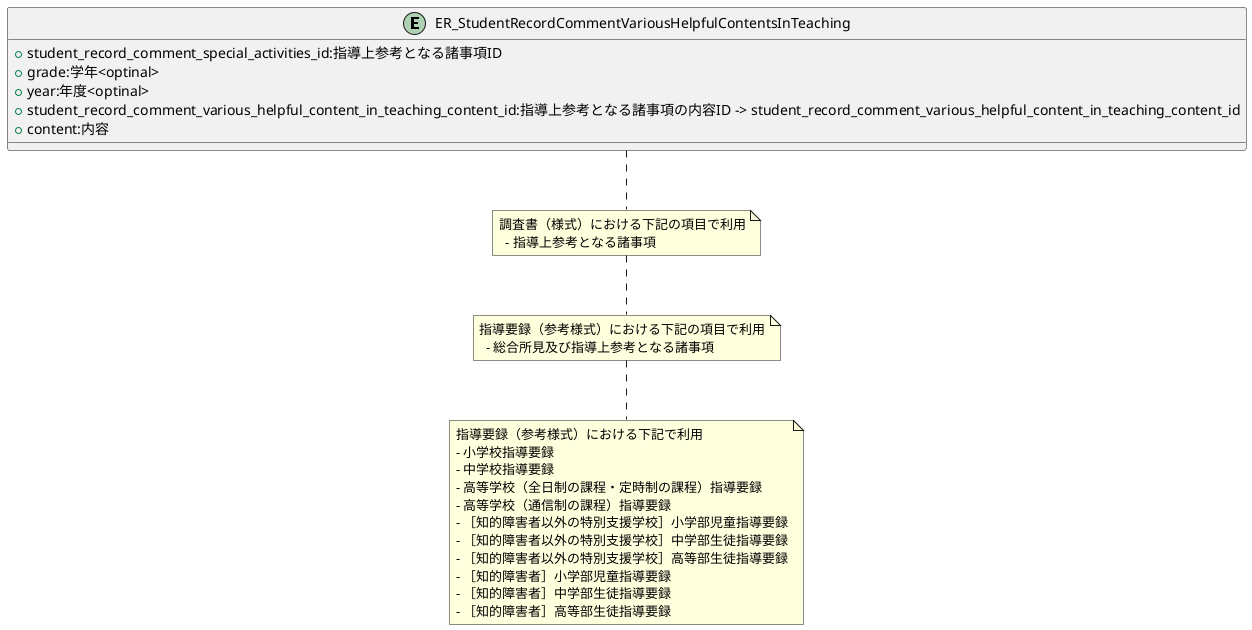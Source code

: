 @startuml

entity "ER_StudentRecordCommentVariousHelpfulContentsInTeaching"{
    + student_record_comment_special_activities_id:指導上参考となる諸事項ID
    + grade:学年<optinal>
    + year:年度<optinal>
    + student_record_comment_various_helpful_content_in_teaching_content_id:指導上参考となる諸事項の内容ID -> student_record_comment_various_helpful_content_in_teaching_content_id
    + content:内容
}

note bottom
調査書（様式）における下記の項目で利用
  - 指導上参考となる諸事項
end note

note bottom
指導要録（参考様式）における下記の項目で利用
  - 総合所見及び指導上参考となる諸事項
end note

note bottom
指導要録（参考様式）における下記で利用
- 小学校指導要録
- 中学校指導要録
- 高等学校（全日制の課程・定時制の課程）指導要録
- 高等学校（通信制の課程）指導要録
- ［知的障害者以外の特別支援学校］小学部児童指導要録
- ［知的障害者以外の特別支援学校］中学部生徒指導要録
- ［知的障害者以外の特別支援学校］高等部生徒指導要録
- ［知的障害者］小学部児童指導要録
- ［知的障害者］中学部生徒指導要録
- ［知的障害者］高等部生徒指導要録
end note

@enduml